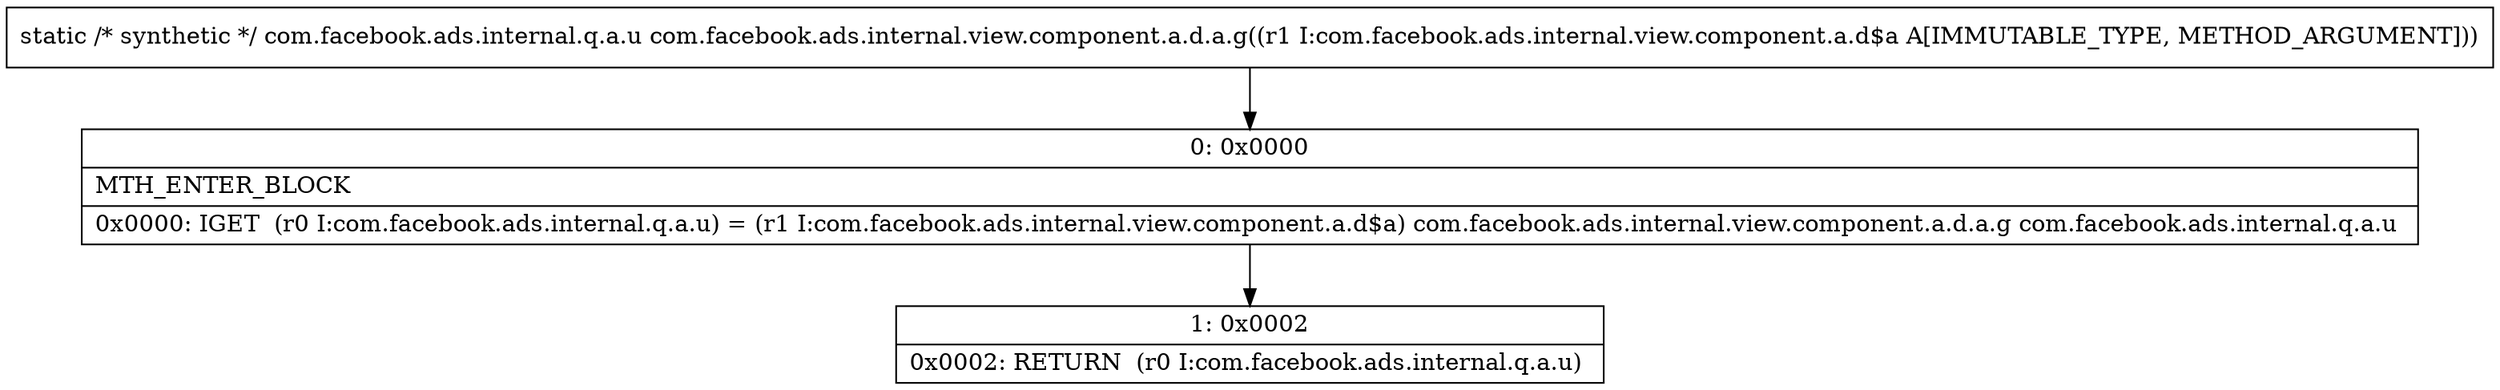 digraph "CFG forcom.facebook.ads.internal.view.component.a.d.a.g(Lcom\/facebook\/ads\/internal\/view\/component\/a\/d$a;)Lcom\/facebook\/ads\/internal\/q\/a\/u;" {
Node_0 [shape=record,label="{0\:\ 0x0000|MTH_ENTER_BLOCK\l|0x0000: IGET  (r0 I:com.facebook.ads.internal.q.a.u) = (r1 I:com.facebook.ads.internal.view.component.a.d$a) com.facebook.ads.internal.view.component.a.d.a.g com.facebook.ads.internal.q.a.u \l}"];
Node_1 [shape=record,label="{1\:\ 0x0002|0x0002: RETURN  (r0 I:com.facebook.ads.internal.q.a.u) \l}"];
MethodNode[shape=record,label="{static \/* synthetic *\/ com.facebook.ads.internal.q.a.u com.facebook.ads.internal.view.component.a.d.a.g((r1 I:com.facebook.ads.internal.view.component.a.d$a A[IMMUTABLE_TYPE, METHOD_ARGUMENT])) }"];
MethodNode -> Node_0;
Node_0 -> Node_1;
}

